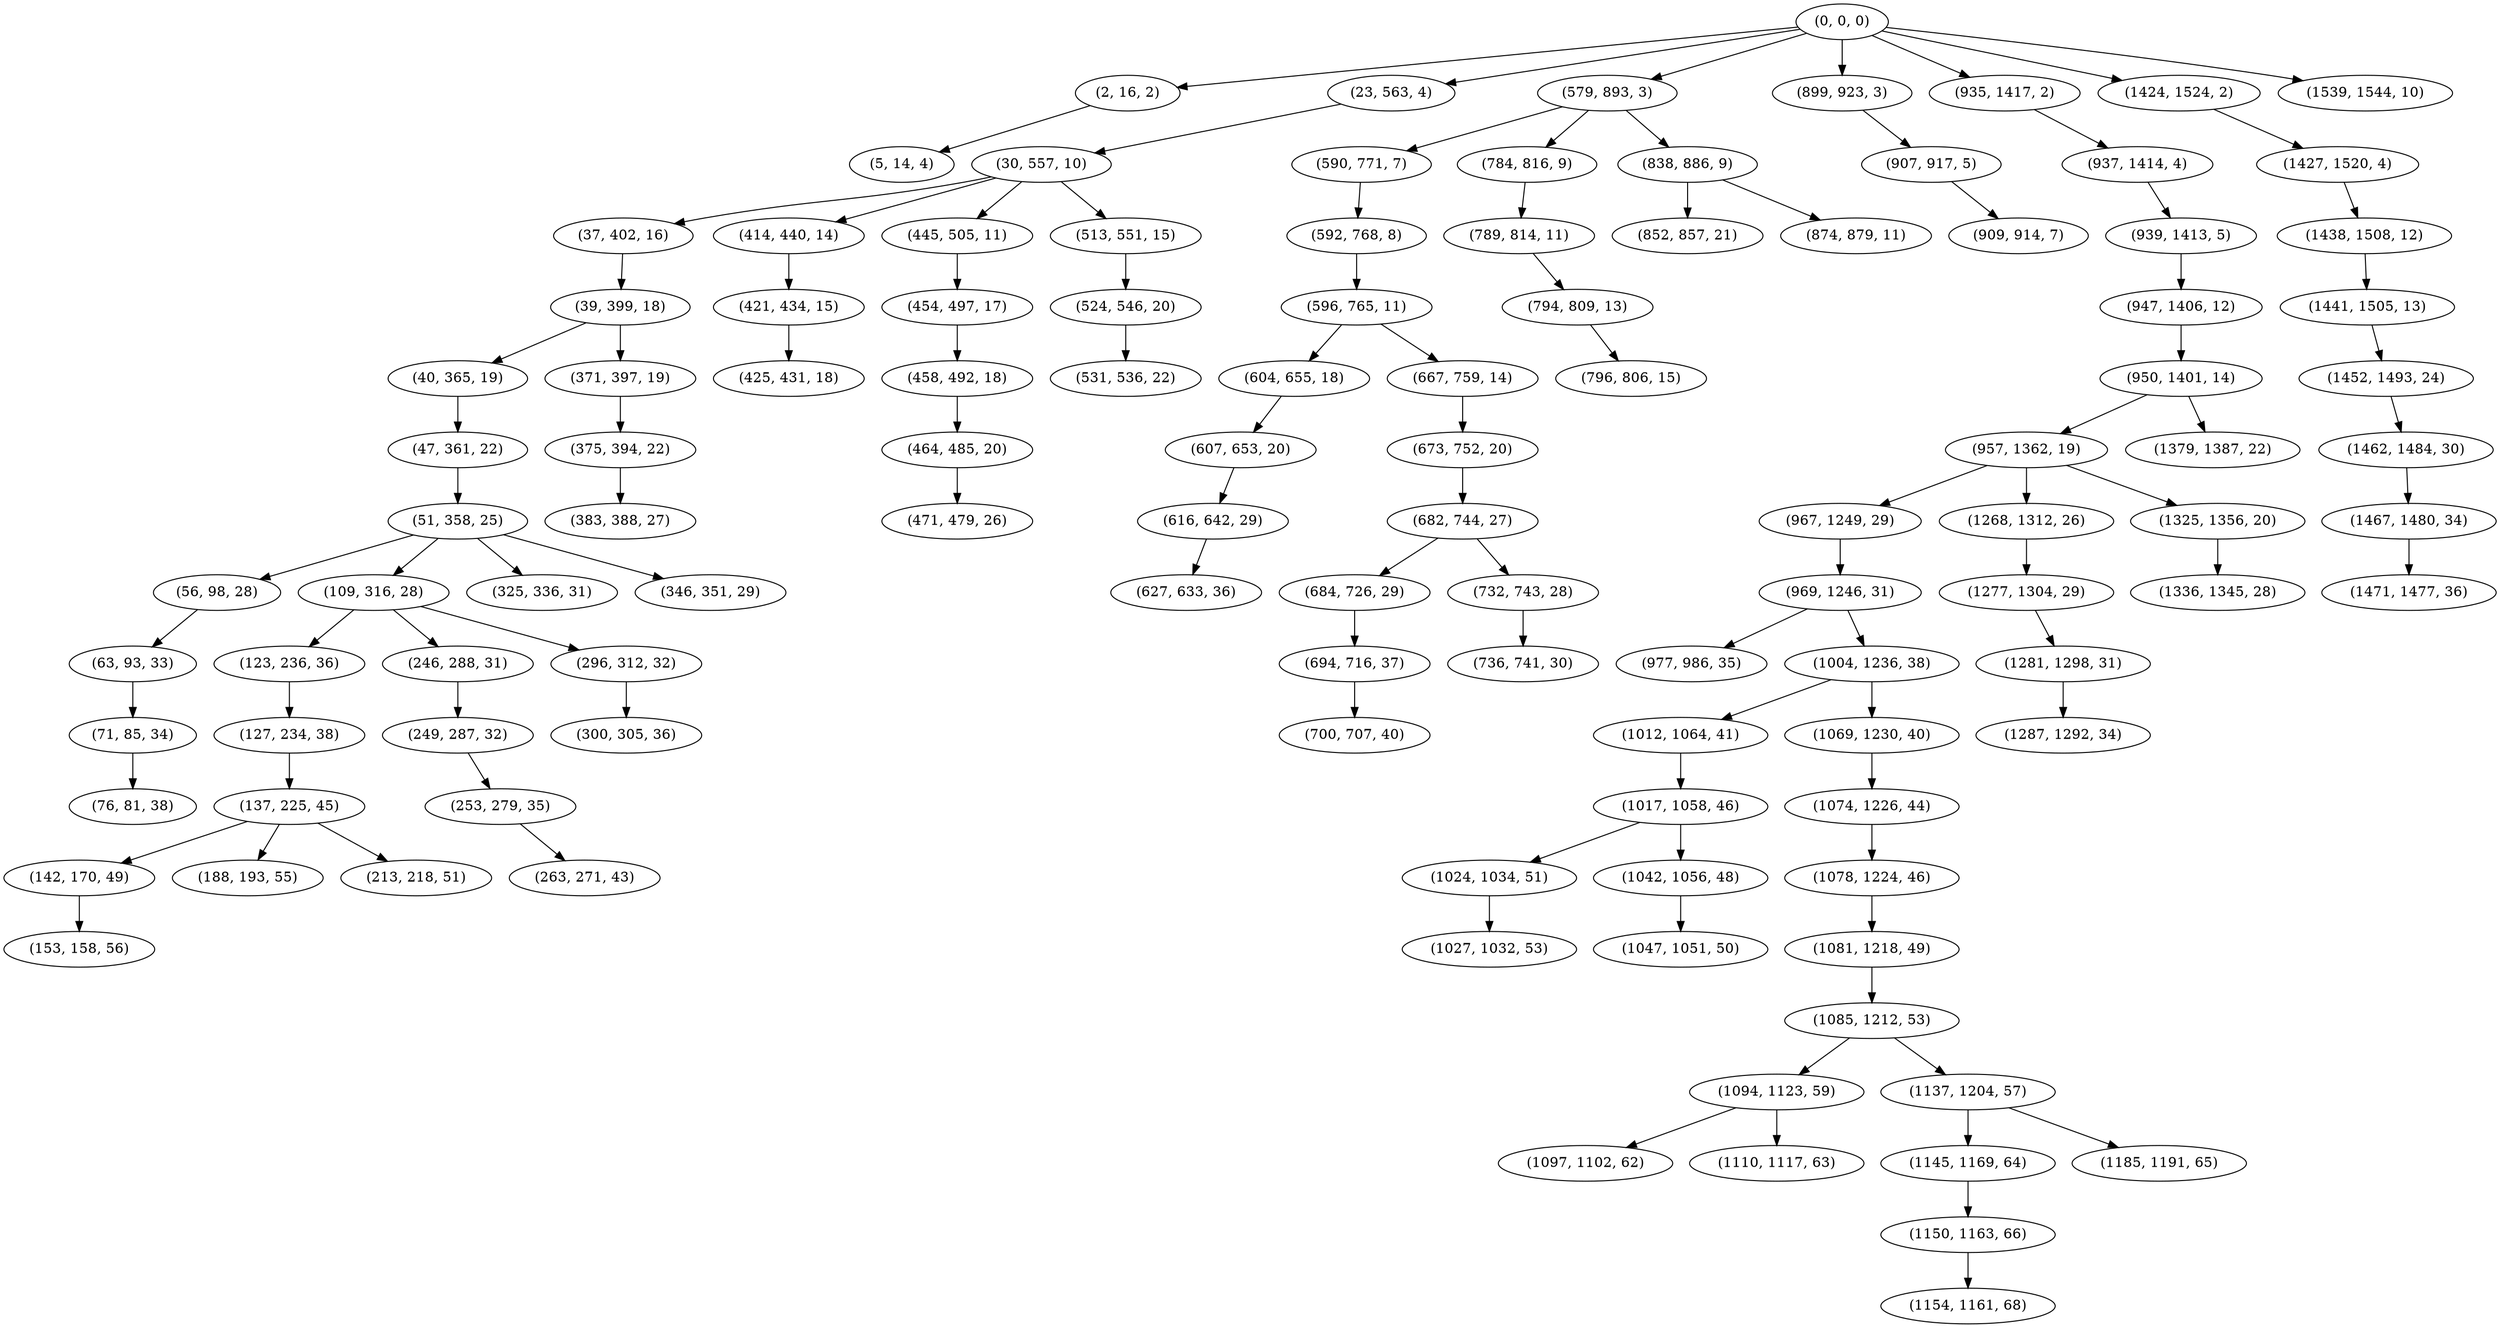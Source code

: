 digraph tree {
    "(0, 0, 0)";
    "(2, 16, 2)";
    "(5, 14, 4)";
    "(23, 563, 4)";
    "(30, 557, 10)";
    "(37, 402, 16)";
    "(39, 399, 18)";
    "(40, 365, 19)";
    "(47, 361, 22)";
    "(51, 358, 25)";
    "(56, 98, 28)";
    "(63, 93, 33)";
    "(71, 85, 34)";
    "(76, 81, 38)";
    "(109, 316, 28)";
    "(123, 236, 36)";
    "(127, 234, 38)";
    "(137, 225, 45)";
    "(142, 170, 49)";
    "(153, 158, 56)";
    "(188, 193, 55)";
    "(213, 218, 51)";
    "(246, 288, 31)";
    "(249, 287, 32)";
    "(253, 279, 35)";
    "(263, 271, 43)";
    "(296, 312, 32)";
    "(300, 305, 36)";
    "(325, 336, 31)";
    "(346, 351, 29)";
    "(371, 397, 19)";
    "(375, 394, 22)";
    "(383, 388, 27)";
    "(414, 440, 14)";
    "(421, 434, 15)";
    "(425, 431, 18)";
    "(445, 505, 11)";
    "(454, 497, 17)";
    "(458, 492, 18)";
    "(464, 485, 20)";
    "(471, 479, 26)";
    "(513, 551, 15)";
    "(524, 546, 20)";
    "(531, 536, 22)";
    "(579, 893, 3)";
    "(590, 771, 7)";
    "(592, 768, 8)";
    "(596, 765, 11)";
    "(604, 655, 18)";
    "(607, 653, 20)";
    "(616, 642, 29)";
    "(627, 633, 36)";
    "(667, 759, 14)";
    "(673, 752, 20)";
    "(682, 744, 27)";
    "(684, 726, 29)";
    "(694, 716, 37)";
    "(700, 707, 40)";
    "(732, 743, 28)";
    "(736, 741, 30)";
    "(784, 816, 9)";
    "(789, 814, 11)";
    "(794, 809, 13)";
    "(796, 806, 15)";
    "(838, 886, 9)";
    "(852, 857, 21)";
    "(874, 879, 11)";
    "(899, 923, 3)";
    "(907, 917, 5)";
    "(909, 914, 7)";
    "(935, 1417, 2)";
    "(937, 1414, 4)";
    "(939, 1413, 5)";
    "(947, 1406, 12)";
    "(950, 1401, 14)";
    "(957, 1362, 19)";
    "(967, 1249, 29)";
    "(969, 1246, 31)";
    "(977, 986, 35)";
    "(1004, 1236, 38)";
    "(1012, 1064, 41)";
    "(1017, 1058, 46)";
    "(1024, 1034, 51)";
    "(1027, 1032, 53)";
    "(1042, 1056, 48)";
    "(1047, 1051, 50)";
    "(1069, 1230, 40)";
    "(1074, 1226, 44)";
    "(1078, 1224, 46)";
    "(1081, 1218, 49)";
    "(1085, 1212, 53)";
    "(1094, 1123, 59)";
    "(1097, 1102, 62)";
    "(1110, 1117, 63)";
    "(1137, 1204, 57)";
    "(1145, 1169, 64)";
    "(1150, 1163, 66)";
    "(1154, 1161, 68)";
    "(1185, 1191, 65)";
    "(1268, 1312, 26)";
    "(1277, 1304, 29)";
    "(1281, 1298, 31)";
    "(1287, 1292, 34)";
    "(1325, 1356, 20)";
    "(1336, 1345, 28)";
    "(1379, 1387, 22)";
    "(1424, 1524, 2)";
    "(1427, 1520, 4)";
    "(1438, 1508, 12)";
    "(1441, 1505, 13)";
    "(1452, 1493, 24)";
    "(1462, 1484, 30)";
    "(1467, 1480, 34)";
    "(1471, 1477, 36)";
    "(1539, 1544, 10)";
    "(0, 0, 0)" -> "(2, 16, 2)";
    "(0, 0, 0)" -> "(23, 563, 4)";
    "(0, 0, 0)" -> "(579, 893, 3)";
    "(0, 0, 0)" -> "(899, 923, 3)";
    "(0, 0, 0)" -> "(935, 1417, 2)";
    "(0, 0, 0)" -> "(1424, 1524, 2)";
    "(0, 0, 0)" -> "(1539, 1544, 10)";
    "(2, 16, 2)" -> "(5, 14, 4)";
    "(23, 563, 4)" -> "(30, 557, 10)";
    "(30, 557, 10)" -> "(37, 402, 16)";
    "(30, 557, 10)" -> "(414, 440, 14)";
    "(30, 557, 10)" -> "(445, 505, 11)";
    "(30, 557, 10)" -> "(513, 551, 15)";
    "(37, 402, 16)" -> "(39, 399, 18)";
    "(39, 399, 18)" -> "(40, 365, 19)";
    "(39, 399, 18)" -> "(371, 397, 19)";
    "(40, 365, 19)" -> "(47, 361, 22)";
    "(47, 361, 22)" -> "(51, 358, 25)";
    "(51, 358, 25)" -> "(56, 98, 28)";
    "(51, 358, 25)" -> "(109, 316, 28)";
    "(51, 358, 25)" -> "(325, 336, 31)";
    "(51, 358, 25)" -> "(346, 351, 29)";
    "(56, 98, 28)" -> "(63, 93, 33)";
    "(63, 93, 33)" -> "(71, 85, 34)";
    "(71, 85, 34)" -> "(76, 81, 38)";
    "(109, 316, 28)" -> "(123, 236, 36)";
    "(109, 316, 28)" -> "(246, 288, 31)";
    "(109, 316, 28)" -> "(296, 312, 32)";
    "(123, 236, 36)" -> "(127, 234, 38)";
    "(127, 234, 38)" -> "(137, 225, 45)";
    "(137, 225, 45)" -> "(142, 170, 49)";
    "(137, 225, 45)" -> "(188, 193, 55)";
    "(137, 225, 45)" -> "(213, 218, 51)";
    "(142, 170, 49)" -> "(153, 158, 56)";
    "(246, 288, 31)" -> "(249, 287, 32)";
    "(249, 287, 32)" -> "(253, 279, 35)";
    "(253, 279, 35)" -> "(263, 271, 43)";
    "(296, 312, 32)" -> "(300, 305, 36)";
    "(371, 397, 19)" -> "(375, 394, 22)";
    "(375, 394, 22)" -> "(383, 388, 27)";
    "(414, 440, 14)" -> "(421, 434, 15)";
    "(421, 434, 15)" -> "(425, 431, 18)";
    "(445, 505, 11)" -> "(454, 497, 17)";
    "(454, 497, 17)" -> "(458, 492, 18)";
    "(458, 492, 18)" -> "(464, 485, 20)";
    "(464, 485, 20)" -> "(471, 479, 26)";
    "(513, 551, 15)" -> "(524, 546, 20)";
    "(524, 546, 20)" -> "(531, 536, 22)";
    "(579, 893, 3)" -> "(590, 771, 7)";
    "(579, 893, 3)" -> "(784, 816, 9)";
    "(579, 893, 3)" -> "(838, 886, 9)";
    "(590, 771, 7)" -> "(592, 768, 8)";
    "(592, 768, 8)" -> "(596, 765, 11)";
    "(596, 765, 11)" -> "(604, 655, 18)";
    "(596, 765, 11)" -> "(667, 759, 14)";
    "(604, 655, 18)" -> "(607, 653, 20)";
    "(607, 653, 20)" -> "(616, 642, 29)";
    "(616, 642, 29)" -> "(627, 633, 36)";
    "(667, 759, 14)" -> "(673, 752, 20)";
    "(673, 752, 20)" -> "(682, 744, 27)";
    "(682, 744, 27)" -> "(684, 726, 29)";
    "(682, 744, 27)" -> "(732, 743, 28)";
    "(684, 726, 29)" -> "(694, 716, 37)";
    "(694, 716, 37)" -> "(700, 707, 40)";
    "(732, 743, 28)" -> "(736, 741, 30)";
    "(784, 816, 9)" -> "(789, 814, 11)";
    "(789, 814, 11)" -> "(794, 809, 13)";
    "(794, 809, 13)" -> "(796, 806, 15)";
    "(838, 886, 9)" -> "(852, 857, 21)";
    "(838, 886, 9)" -> "(874, 879, 11)";
    "(899, 923, 3)" -> "(907, 917, 5)";
    "(907, 917, 5)" -> "(909, 914, 7)";
    "(935, 1417, 2)" -> "(937, 1414, 4)";
    "(937, 1414, 4)" -> "(939, 1413, 5)";
    "(939, 1413, 5)" -> "(947, 1406, 12)";
    "(947, 1406, 12)" -> "(950, 1401, 14)";
    "(950, 1401, 14)" -> "(957, 1362, 19)";
    "(950, 1401, 14)" -> "(1379, 1387, 22)";
    "(957, 1362, 19)" -> "(967, 1249, 29)";
    "(957, 1362, 19)" -> "(1268, 1312, 26)";
    "(957, 1362, 19)" -> "(1325, 1356, 20)";
    "(967, 1249, 29)" -> "(969, 1246, 31)";
    "(969, 1246, 31)" -> "(977, 986, 35)";
    "(969, 1246, 31)" -> "(1004, 1236, 38)";
    "(1004, 1236, 38)" -> "(1012, 1064, 41)";
    "(1004, 1236, 38)" -> "(1069, 1230, 40)";
    "(1012, 1064, 41)" -> "(1017, 1058, 46)";
    "(1017, 1058, 46)" -> "(1024, 1034, 51)";
    "(1017, 1058, 46)" -> "(1042, 1056, 48)";
    "(1024, 1034, 51)" -> "(1027, 1032, 53)";
    "(1042, 1056, 48)" -> "(1047, 1051, 50)";
    "(1069, 1230, 40)" -> "(1074, 1226, 44)";
    "(1074, 1226, 44)" -> "(1078, 1224, 46)";
    "(1078, 1224, 46)" -> "(1081, 1218, 49)";
    "(1081, 1218, 49)" -> "(1085, 1212, 53)";
    "(1085, 1212, 53)" -> "(1094, 1123, 59)";
    "(1085, 1212, 53)" -> "(1137, 1204, 57)";
    "(1094, 1123, 59)" -> "(1097, 1102, 62)";
    "(1094, 1123, 59)" -> "(1110, 1117, 63)";
    "(1137, 1204, 57)" -> "(1145, 1169, 64)";
    "(1137, 1204, 57)" -> "(1185, 1191, 65)";
    "(1145, 1169, 64)" -> "(1150, 1163, 66)";
    "(1150, 1163, 66)" -> "(1154, 1161, 68)";
    "(1268, 1312, 26)" -> "(1277, 1304, 29)";
    "(1277, 1304, 29)" -> "(1281, 1298, 31)";
    "(1281, 1298, 31)" -> "(1287, 1292, 34)";
    "(1325, 1356, 20)" -> "(1336, 1345, 28)";
    "(1424, 1524, 2)" -> "(1427, 1520, 4)";
    "(1427, 1520, 4)" -> "(1438, 1508, 12)";
    "(1438, 1508, 12)" -> "(1441, 1505, 13)";
    "(1441, 1505, 13)" -> "(1452, 1493, 24)";
    "(1452, 1493, 24)" -> "(1462, 1484, 30)";
    "(1462, 1484, 30)" -> "(1467, 1480, 34)";
    "(1467, 1480, 34)" -> "(1471, 1477, 36)";
}
